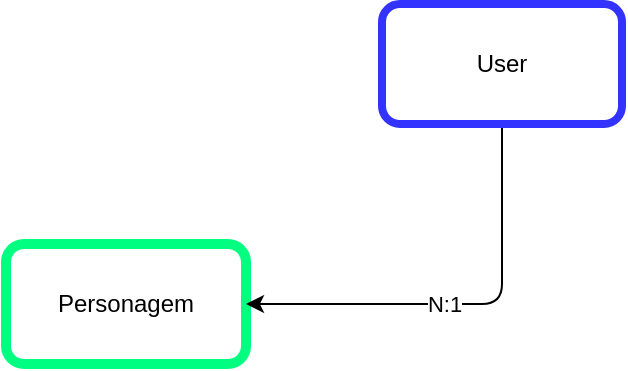 <mxfile>
    <diagram id="Pk8rSRjdbhA-xy9wLnw3" name="Página-1">
        <mxGraphModel dx="777" dy="347" grid="0" gridSize="10" guides="1" tooltips="1" connect="1" arrows="1" fold="1" page="1" pageScale="1" pageWidth="827" pageHeight="1169" math="0" shadow="0">
            <root>
                <mxCell id="0"/>
                <mxCell id="1" parent="0"/>
                <mxCell id="2" value="Personagem" style="rounded=1;whiteSpace=wrap;html=1;strokeColor=#00FF80;strokeWidth=5;" vertex="1" parent="1">
                    <mxGeometry x="217" y="200" width="120" height="60" as="geometry"/>
                </mxCell>
                <mxCell id="4" value="N:1" style="edgeStyle=orthogonalEdgeStyle;html=1;exitX=0.5;exitY=1;exitDx=0;exitDy=0;entryX=1;entryY=0.5;entryDx=0;entryDy=0;" edge="1" parent="1" source="3" target="2">
                    <mxGeometry x="0.092" relative="1" as="geometry">
                        <mxPoint as="offset"/>
                    </mxGeometry>
                </mxCell>
                <mxCell id="3" value="User" style="rounded=1;whiteSpace=wrap;html=1;strokeColor=#3333FF;strokeWidth=4;" vertex="1" parent="1">
                    <mxGeometry x="405" y="80" width="120" height="60" as="geometry"/>
                </mxCell>
            </root>
        </mxGraphModel>
    </diagram>
</mxfile>